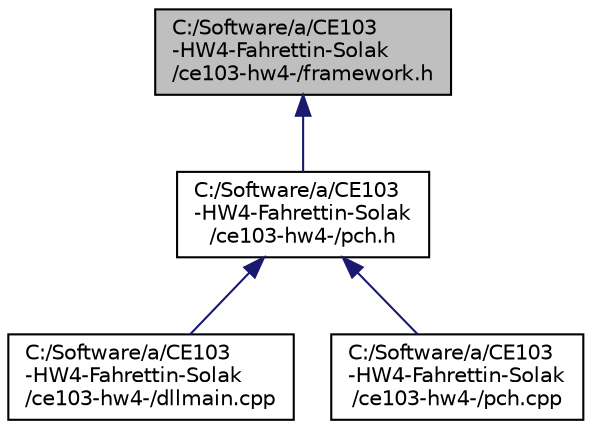 digraph "C:/Software/a/CE103-HW4-Fahrettin-Solak/ce103-hw4-/framework.h"
{
 // INTERACTIVE_SVG=YES
 // LATEX_PDF_SIZE
  edge [fontname="Helvetica",fontsize="10",labelfontname="Helvetica",labelfontsize="10"];
  node [fontname="Helvetica",fontsize="10",shape=record];
  Node1 [label="C:/Software/a/CE103\l-HW4-Fahrettin-Solak\l/ce103-hw4-/framework.h",height=0.2,width=0.4,color="black", fillcolor="grey75", style="filled", fontcolor="black",tooltip=" "];
  Node1 -> Node2 [dir="back",color="midnightblue",fontsize="10",style="solid"];
  Node2 [label="C:/Software/a/CE103\l-HW4-Fahrettin-Solak\l/ce103-hw4-/pch.h",height=0.2,width=0.4,color="black", fillcolor="white", style="filled",URL="$d3/d52/a00023.html",tooltip=" "];
  Node2 -> Node3 [dir="back",color="midnightblue",fontsize="10",style="solid"];
  Node3 [label="C:/Software/a/CE103\l-HW4-Fahrettin-Solak\l/ce103-hw4-/dllmain.cpp",height=0.2,width=0.4,color="black", fillcolor="white", style="filled",URL="$d5/d5b/a00135.html",tooltip=" "];
  Node2 -> Node4 [dir="back",color="midnightblue",fontsize="10",style="solid"];
  Node4 [label="C:/Software/a/CE103\l-HW4-Fahrettin-Solak\l/ce103-hw4-/pch.cpp",height=0.2,width=0.4,color="black", fillcolor="white", style="filled",URL="$db/db2/a00020.html",tooltip=" "];
}
